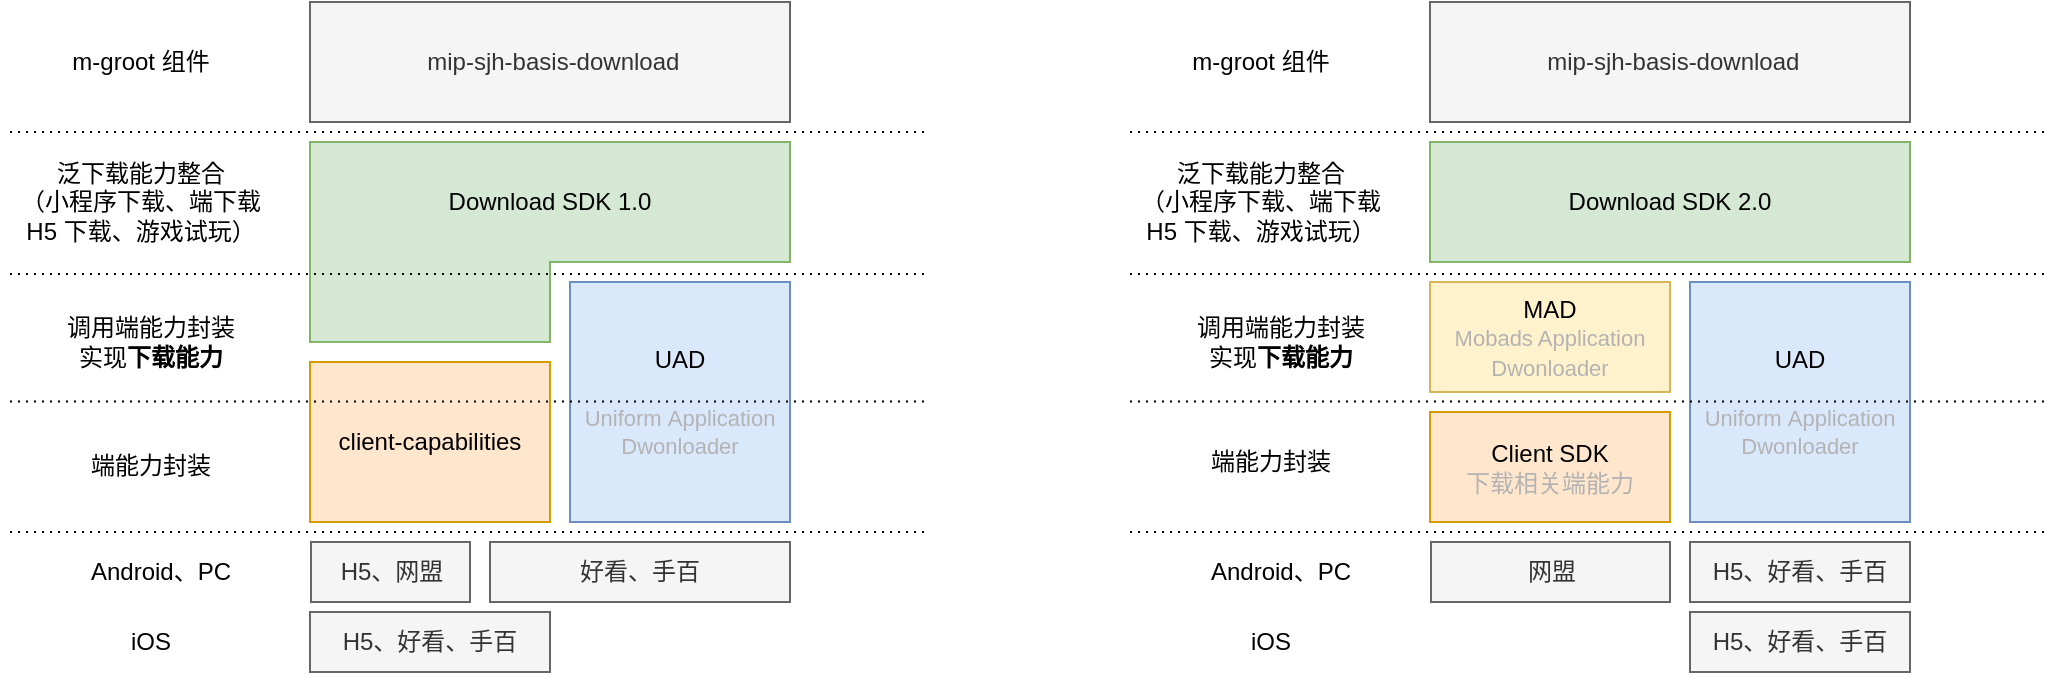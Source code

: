 <mxfile version="14.8.4" type="github">
  <diagram id="-jmiGNDEfYny9LG27LO0" name="第 1 页">
    <mxGraphModel dx="898" dy="623" grid="1" gridSize="10" guides="1" tooltips="1" connect="1" arrows="1" fold="1" page="1" pageScale="1" pageWidth="2336" pageHeight="1654" math="0" shadow="0">
      <root>
        <mxCell id="0" />
        <mxCell id="1" parent="0" />
        <mxCell id="VZUwPC20dH6Rq9txh1OI-1" value="Download SDK 1.0" style="rounded=0;whiteSpace=wrap;html=1;fillColor=#d5e8d4;strokeColor=#82b366;" parent="1" vertex="1">
          <mxGeometry x="320" y="200" width="240" height="60" as="geometry" />
        </mxCell>
        <mxCell id="VZUwPC20dH6Rq9txh1OI-2" value="" style="rounded=0;whiteSpace=wrap;html=1;noLabel=0;fillColor=#d5e8d4;strokeColor=#82b366;" parent="1" vertex="1">
          <mxGeometry x="320" y="260" width="120" height="40" as="geometry" />
        </mxCell>
        <mxCell id="VZUwPC20dH6Rq9txh1OI-4" value="" style="rounded=0;whiteSpace=wrap;html=1;fillColor=#d5e8d4;imageWidth=23;strokeColor=none;" parent="1" vertex="1">
          <mxGeometry x="320.5" y="256" width="119" height="10" as="geometry" />
        </mxCell>
        <mxCell id="VZUwPC20dH6Rq9txh1OI-5" value="UAD&lt;br&gt;&lt;span style=&quot;color: rgb(179 , 179 , 179) ; font-size: 11px&quot;&gt;&lt;br&gt;Uniform&amp;nbsp;Application Dwonloader&lt;/span&gt;" style="rounded=0;whiteSpace=wrap;html=1;fillColor=#dae8fc;strokeColor=#6c8ebf;" parent="1" vertex="1">
          <mxGeometry x="450" y="270" width="110" height="120" as="geometry" />
        </mxCell>
        <mxCell id="VZUwPC20dH6Rq9txh1OI-6" value="client-capabilities" style="rounded=0;whiteSpace=wrap;html=1;fillColor=#ffe6cc;strokeColor=#d79b00;" parent="1" vertex="1">
          <mxGeometry x="320" y="310" width="120" height="80" as="geometry" />
        </mxCell>
        <mxCell id="VZUwPC20dH6Rq9txh1OI-8" value="" style="endArrow=none;dashed=1;html=1;dashPattern=1 3;strokeWidth=1;fillColor=#ffe6cc;" parent="1" edge="1">
          <mxGeometry width="50" height="50" relative="1" as="geometry">
            <mxPoint x="170" y="329.71" as="sourcePoint" />
            <mxPoint x="630" y="329.71" as="targetPoint" />
          </mxGeometry>
        </mxCell>
        <mxCell id="VZUwPC20dH6Rq9txh1OI-9" value="" style="endArrow=none;dashed=1;html=1;dashPattern=1 3;strokeWidth=1;fillColor=#ffe6cc;" parent="1" edge="1">
          <mxGeometry width="50" height="50" relative="1" as="geometry">
            <mxPoint x="170" y="266.0" as="sourcePoint" />
            <mxPoint x="630" y="266.0" as="targetPoint" />
          </mxGeometry>
        </mxCell>
        <mxCell id="VZUwPC20dH6Rq9txh1OI-12" value="调用端能力封装&lt;br&gt;实现&lt;b&gt;下载能力&lt;/b&gt;" style="text;html=1;align=center;verticalAlign=middle;resizable=0;points=[];autosize=1;strokeColor=none;" parent="1" vertex="1">
          <mxGeometry x="190" y="285" width="100" height="30" as="geometry" />
        </mxCell>
        <mxCell id="VZUwPC20dH6Rq9txh1OI-13" value="端能力封装" style="text;html=1;align=center;verticalAlign=middle;resizable=0;points=[];autosize=1;strokeColor=none;" parent="1" vertex="1">
          <mxGeometry x="200" y="352" width="80" height="20" as="geometry" />
        </mxCell>
        <mxCell id="VZUwPC20dH6Rq9txh1OI-14" value="泛下载能力整合&lt;br&gt;（小程序下载、端下载&lt;br&gt;H5 下载、游戏试玩）" style="text;html=1;align=center;verticalAlign=middle;resizable=0;points=[];autosize=1;strokeColor=none;" parent="1" vertex="1">
          <mxGeometry x="165" y="205" width="140" height="50" as="geometry" />
        </mxCell>
        <mxCell id="VZUwPC20dH6Rq9txh1OI-24" value="&amp;nbsp;mip-sjh-basis-download" style="rounded=0;whiteSpace=wrap;html=1;fillColor=#f5f5f5;strokeColor=#666666;fontColor=#333333;" parent="1" vertex="1">
          <mxGeometry x="320" y="130" width="240" height="60" as="geometry" />
        </mxCell>
        <mxCell id="VZUwPC20dH6Rq9txh1OI-25" value="" style="endArrow=none;dashed=1;html=1;dashPattern=1 3;strokeWidth=1;fillColor=#ffe6cc;" parent="1" edge="1">
          <mxGeometry width="50" height="50" relative="1" as="geometry">
            <mxPoint x="170" y="395.0" as="sourcePoint" />
            <mxPoint x="630" y="395.0" as="targetPoint" />
          </mxGeometry>
        </mxCell>
        <mxCell id="VZUwPC20dH6Rq9txh1OI-27" value="m-groot 组件" style="text;html=1;align=center;verticalAlign=middle;resizable=0;points=[];autosize=1;strokeColor=none;" parent="1" vertex="1">
          <mxGeometry x="195" y="150" width="80" height="20" as="geometry" />
        </mxCell>
        <mxCell id="VZUwPC20dH6Rq9txh1OI-28" value="" style="endArrow=none;dashed=1;html=1;dashPattern=1 3;strokeWidth=1;fillColor=#ffe6cc;" parent="1" edge="1">
          <mxGeometry width="50" height="50" relative="1" as="geometry">
            <mxPoint x="170" y="195" as="sourcePoint" />
            <mxPoint x="630" y="195" as="targetPoint" />
          </mxGeometry>
        </mxCell>
        <mxCell id="VZUwPC20dH6Rq9txh1OI-29" value="Download SDK 2.0" style="rounded=0;whiteSpace=wrap;html=1;fillColor=#d5e8d4;strokeColor=#82b366;" parent="1" vertex="1">
          <mxGeometry x="880" y="200" width="240" height="60" as="geometry" />
        </mxCell>
        <mxCell id="VZUwPC20dH6Rq9txh1OI-32" value="UAD&lt;br&gt;&lt;span style=&quot;font-size: 11px&quot;&gt;&lt;font color=&quot;#b3b3b3&quot;&gt;&lt;br&gt;Uniform&amp;nbsp;Application Dwonloader&lt;/font&gt;&lt;/span&gt;" style="rounded=0;whiteSpace=wrap;html=1;fillColor=#dae8fc;strokeColor=#6c8ebf;" parent="1" vertex="1">
          <mxGeometry x="1010" y="270" width="110" height="120" as="geometry" />
        </mxCell>
        <mxCell id="VZUwPC20dH6Rq9txh1OI-34" value="" style="endArrow=none;dashed=1;html=1;dashPattern=1 3;strokeWidth=1;fillColor=#ffe6cc;" parent="1" edge="1">
          <mxGeometry width="50" height="50" relative="1" as="geometry">
            <mxPoint x="730" y="329.71" as="sourcePoint" />
            <mxPoint x="1190" y="329.71" as="targetPoint" />
          </mxGeometry>
        </mxCell>
        <mxCell id="VZUwPC20dH6Rq9txh1OI-35" value="" style="endArrow=none;dashed=1;html=1;dashPattern=1 3;strokeWidth=1;fillColor=#ffe6cc;" parent="1" edge="1">
          <mxGeometry width="50" height="50" relative="1" as="geometry">
            <mxPoint x="730" y="266" as="sourcePoint" />
            <mxPoint x="1190" y="266" as="targetPoint" />
          </mxGeometry>
        </mxCell>
        <mxCell id="VZUwPC20dH6Rq9txh1OI-37" value="端能力封装" style="text;html=1;align=center;verticalAlign=middle;resizable=0;points=[];autosize=1;strokeColor=none;" parent="1" vertex="1">
          <mxGeometry x="760" y="350" width="80" height="20" as="geometry" />
        </mxCell>
        <mxCell id="VZUwPC20dH6Rq9txh1OI-41" value="&amp;nbsp;mip-sjh-basis-download" style="rounded=0;whiteSpace=wrap;html=1;fillColor=#f5f5f5;strokeColor=#666666;fontColor=#333333;" parent="1" vertex="1">
          <mxGeometry x="880" y="130" width="240" height="60" as="geometry" />
        </mxCell>
        <mxCell id="VZUwPC20dH6Rq9txh1OI-42" value="" style="endArrow=none;dashed=1;html=1;dashPattern=1 3;strokeWidth=1;fillColor=#ffe6cc;" parent="1" edge="1">
          <mxGeometry width="50" height="50" relative="1" as="geometry">
            <mxPoint x="730" y="395" as="sourcePoint" />
            <mxPoint x="1190" y="395" as="targetPoint" />
          </mxGeometry>
        </mxCell>
        <mxCell id="VZUwPC20dH6Rq9txh1OI-44" value="m-groot 组件" style="text;html=1;align=center;verticalAlign=middle;resizable=0;points=[];autosize=1;strokeColor=none;" parent="1" vertex="1">
          <mxGeometry x="755" y="150" width="80" height="20" as="geometry" />
        </mxCell>
        <mxCell id="VZUwPC20dH6Rq9txh1OI-45" value="" style="endArrow=none;dashed=1;html=1;dashPattern=1 3;strokeWidth=1;fillColor=#ffe6cc;" parent="1" edge="1">
          <mxGeometry width="50" height="50" relative="1" as="geometry">
            <mxPoint x="730" y="195" as="sourcePoint" />
            <mxPoint x="1190" y="195" as="targetPoint" />
          </mxGeometry>
        </mxCell>
        <mxCell id="VZUwPC20dH6Rq9txh1OI-47" value="Client SDK&lt;br&gt;&lt;font color=&quot;#b3b3b3&quot;&gt;下载相关端能力&lt;/font&gt;" style="rounded=0;whiteSpace=wrap;html=1;fillColor=#ffe6cc;strokeColor=#d79b00;" parent="1" vertex="1">
          <mxGeometry x="880" y="335" width="120" height="55" as="geometry" />
        </mxCell>
        <mxCell id="VZUwPC20dH6Rq9txh1OI-48" value="MAD&lt;br&gt;&lt;font style=&quot;font-size: 11px&quot; color=&quot;#b3b3b3&quot;&gt;Mobads Application Dwonloader&lt;/font&gt;" style="rounded=0;whiteSpace=wrap;html=1;fillColor=#fff2cc;strokeColor=#d6b656;" parent="1" vertex="1">
          <mxGeometry x="880" y="270" width="120" height="55" as="geometry" />
        </mxCell>
        <mxCell id="VZUwPC20dH6Rq9txh1OI-53" value="好看、手百" style="rounded=0;whiteSpace=wrap;html=1;fillColor=#f5f5f5;strokeColor=#666666;fontColor=#333333;" parent="1" vertex="1">
          <mxGeometry x="410" y="400" width="150" height="30" as="geometry" />
        </mxCell>
        <mxCell id="VZUwPC20dH6Rq9txh1OI-54" value="H5、好看、手百" style="rounded=0;whiteSpace=wrap;html=1;fillColor=#f5f5f5;strokeColor=#666666;fontColor=#333333;" parent="1" vertex="1">
          <mxGeometry x="320" y="435" width="120" height="30" as="geometry" />
        </mxCell>
        <mxCell id="VZUwPC20dH6Rq9txh1OI-55" value="H5、网盟" style="rounded=0;whiteSpace=wrap;html=1;fillColor=#f5f5f5;strokeColor=#666666;fontColor=#333333;" parent="1" vertex="1">
          <mxGeometry x="320.5" y="400" width="79.5" height="30" as="geometry" />
        </mxCell>
        <mxCell id="VZUwPC20dH6Rq9txh1OI-56" value="Android、PC" style="text;html=1;align=center;verticalAlign=middle;resizable=0;points=[];autosize=1;strokeColor=none;" parent="1" vertex="1">
          <mxGeometry x="200" y="405" width="90" height="20" as="geometry" />
        </mxCell>
        <mxCell id="VZUwPC20dH6Rq9txh1OI-57" value="iOS" style="text;html=1;align=center;verticalAlign=middle;resizable=0;points=[];autosize=1;strokeColor=none;" parent="1" vertex="1">
          <mxGeometry x="220" y="440" width="40" height="20" as="geometry" />
        </mxCell>
        <mxCell id="VZUwPC20dH6Rq9txh1OI-58" value="Android、PC" style="text;html=1;align=center;verticalAlign=middle;resizable=0;points=[];autosize=1;strokeColor=none;" parent="1" vertex="1">
          <mxGeometry x="760" y="405" width="90" height="20" as="geometry" />
        </mxCell>
        <mxCell id="VZUwPC20dH6Rq9txh1OI-59" value="iOS" style="text;html=1;align=center;verticalAlign=middle;resizable=0;points=[];autosize=1;strokeColor=none;" parent="1" vertex="1">
          <mxGeometry x="780" y="440" width="40" height="20" as="geometry" />
        </mxCell>
        <mxCell id="VZUwPC20dH6Rq9txh1OI-60" value="H5、好看、手百" style="rounded=0;whiteSpace=wrap;html=1;fillColor=#f5f5f5;strokeColor=#666666;fontColor=#333333;" parent="1" vertex="1">
          <mxGeometry x="1010" y="400" width="110" height="30" as="geometry" />
        </mxCell>
        <mxCell id="VZUwPC20dH6Rq9txh1OI-61" value="H5、好看、手百" style="rounded=0;whiteSpace=wrap;html=1;fillColor=#f5f5f5;strokeColor=#666666;fontColor=#333333;" parent="1" vertex="1">
          <mxGeometry x="1010" y="435" width="110" height="30" as="geometry" />
        </mxCell>
        <mxCell id="VZUwPC20dH6Rq9txh1OI-62" value="网盟" style="rounded=0;whiteSpace=wrap;html=1;fillColor=#f5f5f5;strokeColor=#666666;fontColor=#333333;" parent="1" vertex="1">
          <mxGeometry x="880.5" y="400" width="119.5" height="30" as="geometry" />
        </mxCell>
        <mxCell id="EGDQFtSeKl7EcH4ubQfl-1" value="调用端能力封装&lt;br&gt;实现&lt;b&gt;下载能力&lt;/b&gt;" style="text;html=1;align=center;verticalAlign=middle;resizable=0;points=[];autosize=1;strokeColor=none;" vertex="1" parent="1">
          <mxGeometry x="755" y="285" width="100" height="30" as="geometry" />
        </mxCell>
        <mxCell id="EGDQFtSeKl7EcH4ubQfl-2" value="泛下载能力整合&lt;br&gt;（小程序下载、端下载&lt;br&gt;H5 下载、游戏试玩）" style="text;html=1;align=center;verticalAlign=middle;resizable=0;points=[];autosize=1;strokeColor=none;" vertex="1" parent="1">
          <mxGeometry x="725" y="205" width="140" height="50" as="geometry" />
        </mxCell>
      </root>
    </mxGraphModel>
  </diagram>
</mxfile>
